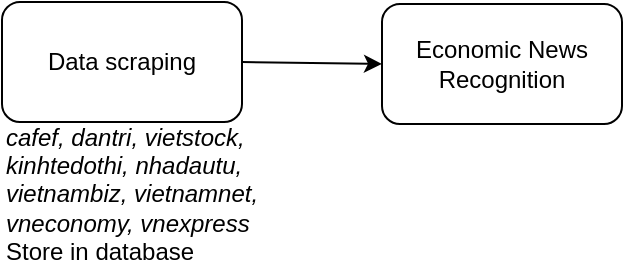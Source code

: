 <mxfile version="26.0.14">
  <diagram name="Trang-1" id="EVr8f2yy7lBl-q2Wdn64">
    <mxGraphModel dx="1050" dy="569" grid="1" gridSize="10" guides="1" tooltips="1" connect="1" arrows="1" fold="1" page="1" pageScale="1" pageWidth="827" pageHeight="1169" math="0" shadow="0">
      <root>
        <mxCell id="0" />
        <mxCell id="1" parent="0" />
        <mxCell id="-w3nPNhzxHXCMxLlRhls-3" value="Data scraping" style="rounded=1;whiteSpace=wrap;html=1;" vertex="1" parent="1">
          <mxGeometry x="160" y="200" width="120" height="60" as="geometry" />
        </mxCell>
        <mxCell id="-w3nPNhzxHXCMxLlRhls-4" value="&lt;i&gt;cafef, dantri, vietstock, kinhtedothi, nhadautu, vietnambiz, vietnamnet, vneconomy, vnexpress&lt;/i&gt;&lt;div&gt;Store in database&lt;/div&gt;" style="text;html=1;align=left;verticalAlign=middle;whiteSpace=wrap;rounded=0;" vertex="1" parent="1">
          <mxGeometry x="160" y="261" width="130" height="70" as="geometry" />
        </mxCell>
        <mxCell id="-w3nPNhzxHXCMxLlRhls-5" value="Economic News Recognition" style="rounded=1;whiteSpace=wrap;html=1;" vertex="1" parent="1">
          <mxGeometry x="350" y="201" width="120" height="60" as="geometry" />
        </mxCell>
        <mxCell id="-w3nPNhzxHXCMxLlRhls-6" value="" style="endArrow=classic;html=1;rounded=0;exitX=1;exitY=0.5;exitDx=0;exitDy=0;entryX=0;entryY=0.5;entryDx=0;entryDy=0;" edge="1" parent="1" source="-w3nPNhzxHXCMxLlRhls-3" target="-w3nPNhzxHXCMxLlRhls-5">
          <mxGeometry width="50" height="50" relative="1" as="geometry">
            <mxPoint x="460" y="330" as="sourcePoint" />
            <mxPoint x="510" y="280" as="targetPoint" />
          </mxGeometry>
        </mxCell>
      </root>
    </mxGraphModel>
  </diagram>
</mxfile>
